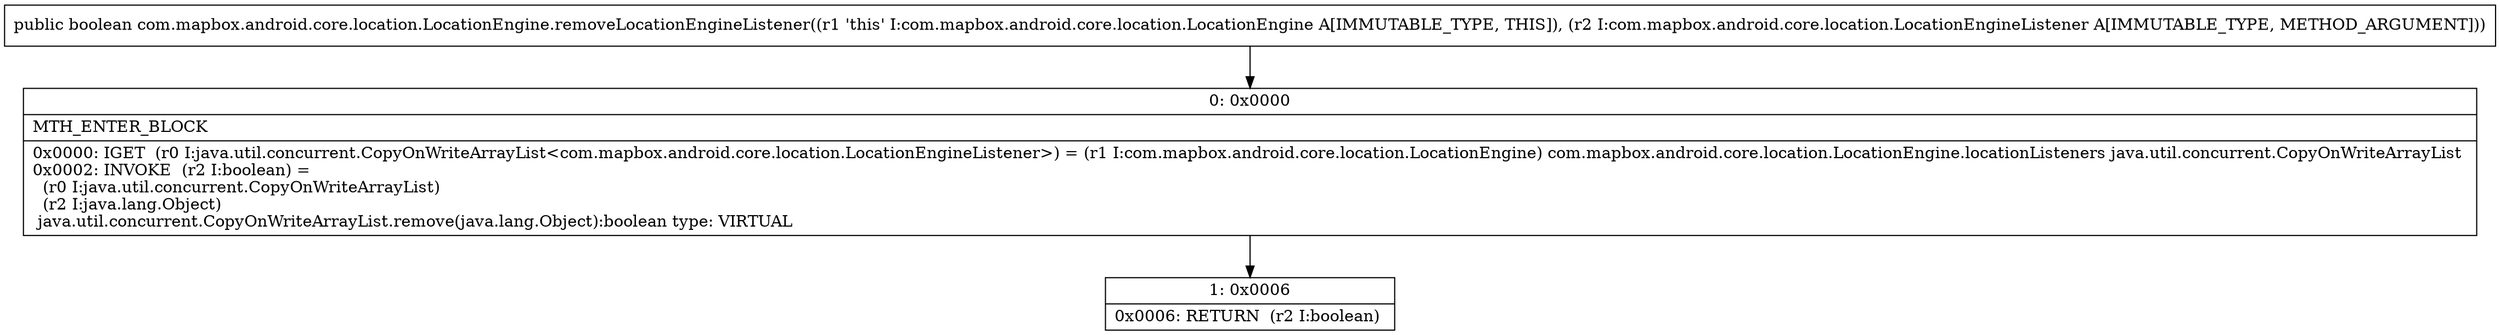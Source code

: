 digraph "CFG forcom.mapbox.android.core.location.LocationEngine.removeLocationEngineListener(Lcom\/mapbox\/android\/core\/location\/LocationEngineListener;)Z" {
Node_0 [shape=record,label="{0\:\ 0x0000|MTH_ENTER_BLOCK\l|0x0000: IGET  (r0 I:java.util.concurrent.CopyOnWriteArrayList\<com.mapbox.android.core.location.LocationEngineListener\>) = (r1 I:com.mapbox.android.core.location.LocationEngine) com.mapbox.android.core.location.LocationEngine.locationListeners java.util.concurrent.CopyOnWriteArrayList \l0x0002: INVOKE  (r2 I:boolean) = \l  (r0 I:java.util.concurrent.CopyOnWriteArrayList)\l  (r2 I:java.lang.Object)\l java.util.concurrent.CopyOnWriteArrayList.remove(java.lang.Object):boolean type: VIRTUAL \l}"];
Node_1 [shape=record,label="{1\:\ 0x0006|0x0006: RETURN  (r2 I:boolean) \l}"];
MethodNode[shape=record,label="{public boolean com.mapbox.android.core.location.LocationEngine.removeLocationEngineListener((r1 'this' I:com.mapbox.android.core.location.LocationEngine A[IMMUTABLE_TYPE, THIS]), (r2 I:com.mapbox.android.core.location.LocationEngineListener A[IMMUTABLE_TYPE, METHOD_ARGUMENT])) }"];
MethodNode -> Node_0;
Node_0 -> Node_1;
}

